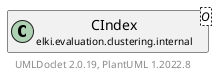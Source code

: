 @startuml
    remove .*\.(Instance|Par|Parameterizer|Factory)$
    set namespaceSeparator none
    hide empty fields
    hide empty methods

    class "<size:14>CIndex.Par\n<size:10>elki.evaluation.clustering.internal" as elki.evaluation.clustering.internal.CIndex.Par<O> [[CIndex.Par.html]] {
        {static} +DISTANCE_ID: OptionID
        {static} +NOISE_ID: OptionID
        -distance: Distance<? super O>
        -noiseOption: NoiseHandling
        +configure(Parameterization): void
        +make(): CIndex<O>
    }

    interface "<size:14>Parameterizer\n<size:10>elki.utilities.optionhandling" as elki.utilities.optionhandling.Parameterizer [[../../../utilities/optionhandling/Parameterizer.html]] {
        {abstract} +make(): Object
    }
    class "<size:14>CIndex\n<size:10>elki.evaluation.clustering.internal" as elki.evaluation.clustering.internal.CIndex<O> [[CIndex.html]]

    elki.utilities.optionhandling.Parameterizer <|.. elki.evaluation.clustering.internal.CIndex.Par
    elki.evaluation.clustering.internal.CIndex +-- elki.evaluation.clustering.internal.CIndex.Par

    center footer UMLDoclet 2.0.19, PlantUML 1.2022.8
@enduml
